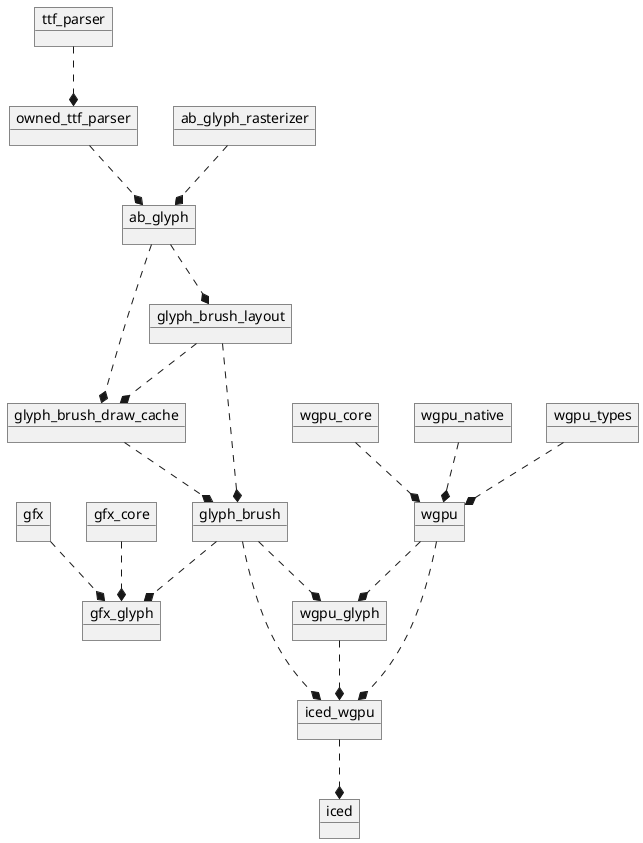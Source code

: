 @startuml


object ttf_parser
object owned_ttf_parser
ttf_parser    ..* owned_ttf_parser

object ab_glyph_rasterizer
object ab_glyph
ab_glyph_rasterizer ..* ab_glyph
owned_ttf_parser    ..* ab_glyph

object glyph_brush_layout
object glyph_brush_draw_cache
ab_glyph ..* glyph_brush_layout
ab_glyph ..* glyph_brush_draw_cache

object glyph_brush
glyph_brush_draw_cache ..* glyph_brush
glyph_brush_layout ..* glyph_brush
glyph_brush_layout ..* glyph_brush_draw_cache

object gfx_glyph
object wgpu_glyph
glyph_brush ..* gfx_glyph
glyph_brush ..* wgpu_glyph

object gfx
object gfx_core
gfx      ..* gfx_glyph 
gfx_core ..* gfx_glyph

object wgpu
wgpu ..* wgpu_glyph

object wgpu_core   
object wgpu_native 
object wgpu_types  
wgpu_core   ..* wgpu
wgpu_native ..* wgpu
wgpu_types  ..* wgpu

object iced_wgpu
glyph_brush ..* iced_wgpu
wgpu        ..* iced_wgpu
wgpu_glyph  ..* iced_wgpu

object iced
iced_wgpu ..* iced




@enduml